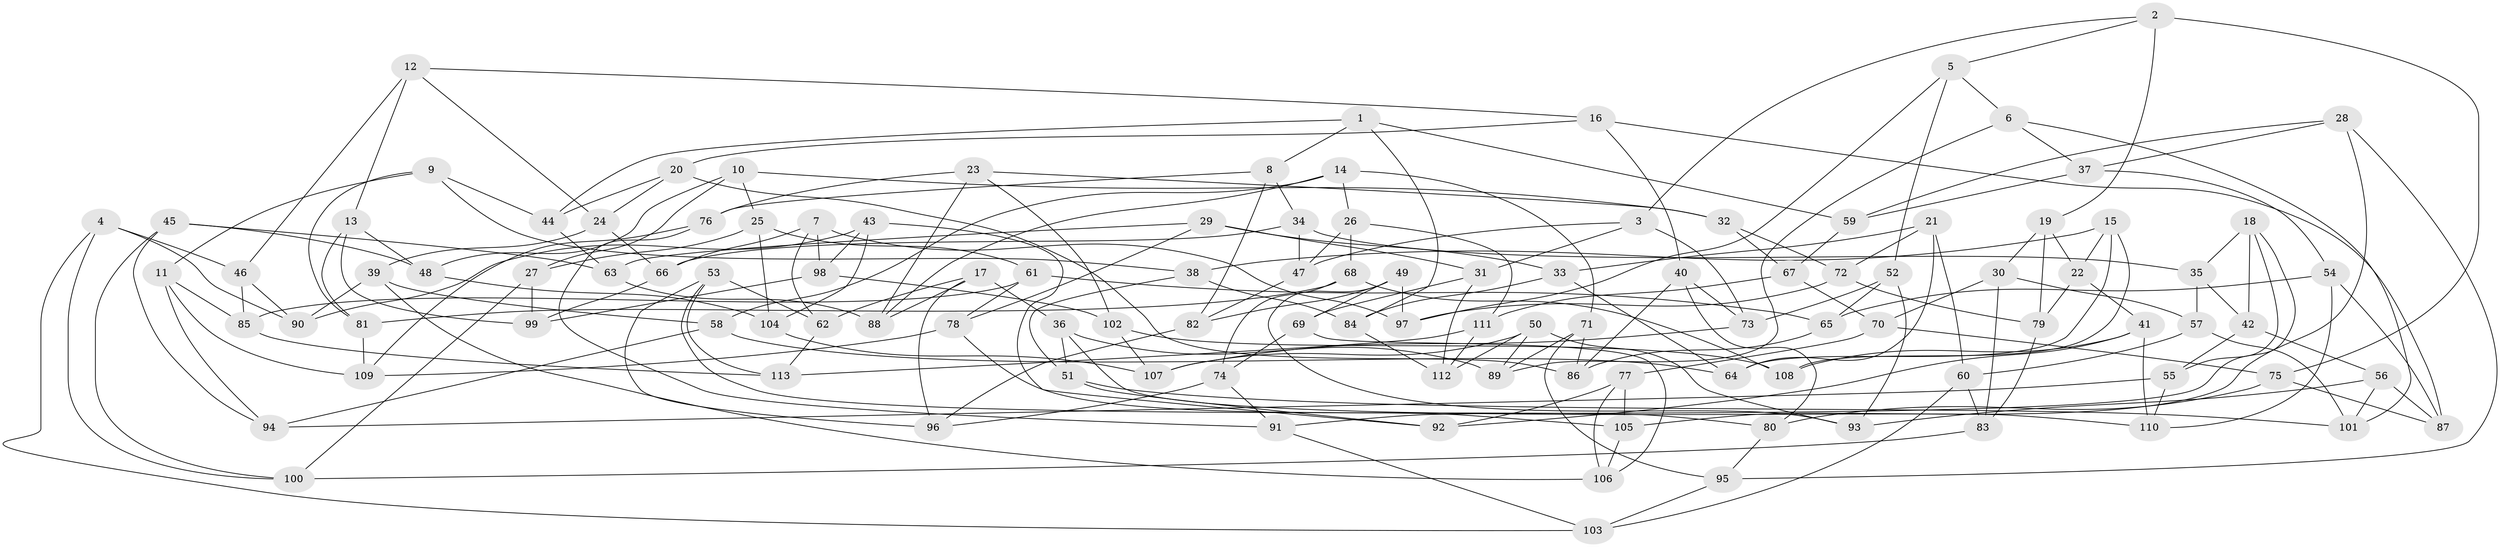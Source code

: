 // coarse degree distribution, {4: 0.14035087719298245, 6: 0.5087719298245614, 3: 0.07017543859649122, 5: 0.21052631578947367, 7: 0.03508771929824561, 10: 0.017543859649122806, 8: 0.017543859649122806}
// Generated by graph-tools (version 1.1) at 2025/45/03/06/25 01:45:10]
// undirected, 113 vertices, 226 edges
graph export_dot {
graph [start="1"]
  node [color=gray90,style=filled];
  1;
  2;
  3;
  4;
  5;
  6;
  7;
  8;
  9;
  10;
  11;
  12;
  13;
  14;
  15;
  16;
  17;
  18;
  19;
  20;
  21;
  22;
  23;
  24;
  25;
  26;
  27;
  28;
  29;
  30;
  31;
  32;
  33;
  34;
  35;
  36;
  37;
  38;
  39;
  40;
  41;
  42;
  43;
  44;
  45;
  46;
  47;
  48;
  49;
  50;
  51;
  52;
  53;
  54;
  55;
  56;
  57;
  58;
  59;
  60;
  61;
  62;
  63;
  64;
  65;
  66;
  67;
  68;
  69;
  70;
  71;
  72;
  73;
  74;
  75;
  76;
  77;
  78;
  79;
  80;
  81;
  82;
  83;
  84;
  85;
  86;
  87;
  88;
  89;
  90;
  91;
  92;
  93;
  94;
  95;
  96;
  97;
  98;
  99;
  100;
  101;
  102;
  103;
  104;
  105;
  106;
  107;
  108;
  109;
  110;
  111;
  112;
  113;
  1 -- 59;
  1 -- 44;
  1 -- 8;
  1 -- 84;
  2 -- 75;
  2 -- 5;
  2 -- 3;
  2 -- 19;
  3 -- 31;
  3 -- 47;
  3 -- 73;
  4 -- 90;
  4 -- 103;
  4 -- 46;
  4 -- 100;
  5 -- 97;
  5 -- 6;
  5 -- 52;
  6 -- 89;
  6 -- 37;
  6 -- 101;
  7 -- 62;
  7 -- 98;
  7 -- 66;
  7 -- 97;
  8 -- 34;
  8 -- 82;
  8 -- 76;
  9 -- 81;
  9 -- 38;
  9 -- 44;
  9 -- 11;
  10 -- 32;
  10 -- 25;
  10 -- 48;
  10 -- 27;
  11 -- 94;
  11 -- 85;
  11 -- 109;
  12 -- 13;
  12 -- 46;
  12 -- 24;
  12 -- 16;
  13 -- 48;
  13 -- 99;
  13 -- 81;
  14 -- 71;
  14 -- 88;
  14 -- 26;
  14 -- 58;
  15 -- 64;
  15 -- 38;
  15 -- 22;
  15 -- 108;
  16 -- 20;
  16 -- 87;
  16 -- 40;
  17 -- 62;
  17 -- 88;
  17 -- 36;
  17 -- 96;
  18 -- 55;
  18 -- 42;
  18 -- 91;
  18 -- 35;
  19 -- 79;
  19 -- 22;
  19 -- 30;
  20 -- 44;
  20 -- 86;
  20 -- 24;
  21 -- 72;
  21 -- 60;
  21 -- 33;
  21 -- 64;
  22 -- 41;
  22 -- 79;
  23 -- 102;
  23 -- 76;
  23 -- 88;
  23 -- 32;
  24 -- 39;
  24 -- 66;
  25 -- 27;
  25 -- 61;
  25 -- 104;
  26 -- 111;
  26 -- 47;
  26 -- 68;
  27 -- 100;
  27 -- 99;
  28 -- 105;
  28 -- 95;
  28 -- 37;
  28 -- 59;
  29 -- 63;
  29 -- 33;
  29 -- 31;
  29 -- 78;
  30 -- 57;
  30 -- 70;
  30 -- 83;
  31 -- 69;
  31 -- 112;
  32 -- 67;
  32 -- 72;
  33 -- 84;
  33 -- 64;
  34 -- 35;
  34 -- 66;
  34 -- 47;
  35 -- 57;
  35 -- 42;
  36 -- 110;
  36 -- 51;
  36 -- 89;
  37 -- 54;
  37 -- 59;
  38 -- 84;
  38 -- 51;
  39 -- 58;
  39 -- 90;
  39 -- 106;
  40 -- 86;
  40 -- 73;
  40 -- 80;
  41 -- 110;
  41 -- 92;
  41 -- 108;
  42 -- 55;
  42 -- 56;
  43 -- 98;
  43 -- 104;
  43 -- 92;
  43 -- 90;
  44 -- 63;
  45 -- 94;
  45 -- 48;
  45 -- 100;
  45 -- 63;
  46 -- 85;
  46 -- 90;
  47 -- 82;
  48 -- 104;
  49 -- 93;
  49 -- 69;
  49 -- 97;
  49 -- 82;
  50 -- 112;
  50 -- 93;
  50 -- 89;
  50 -- 107;
  51 -- 92;
  51 -- 101;
  52 -- 73;
  52 -- 65;
  52 -- 93;
  53 -- 113;
  53 -- 96;
  53 -- 80;
  53 -- 62;
  54 -- 87;
  54 -- 110;
  54 -- 65;
  55 -- 110;
  55 -- 94;
  56 -- 101;
  56 -- 93;
  56 -- 87;
  57 -- 60;
  57 -- 101;
  58 -- 94;
  58 -- 64;
  59 -- 67;
  60 -- 103;
  60 -- 83;
  61 -- 85;
  61 -- 78;
  61 -- 65;
  62 -- 113;
  63 -- 88;
  65 -- 86;
  66 -- 99;
  67 -- 70;
  67 -- 111;
  68 -- 81;
  68 -- 74;
  68 -- 108;
  69 -- 106;
  69 -- 74;
  70 -- 77;
  70 -- 75;
  71 -- 95;
  71 -- 89;
  71 -- 86;
  72 -- 97;
  72 -- 79;
  73 -- 107;
  74 -- 96;
  74 -- 91;
  75 -- 87;
  75 -- 80;
  76 -- 91;
  76 -- 109;
  77 -- 105;
  77 -- 92;
  77 -- 106;
  78 -- 109;
  78 -- 105;
  79 -- 83;
  80 -- 95;
  81 -- 109;
  82 -- 96;
  83 -- 100;
  84 -- 112;
  85 -- 113;
  91 -- 103;
  95 -- 103;
  98 -- 102;
  98 -- 99;
  102 -- 107;
  102 -- 108;
  104 -- 107;
  105 -- 106;
  111 -- 113;
  111 -- 112;
}

